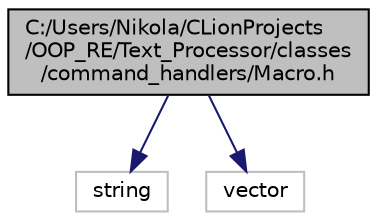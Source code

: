 digraph "C:/Users/Nikola/CLionProjects/OOP_RE/Text_Processor/classes/command_handlers/Macro.h"
{
 // LATEX_PDF_SIZE
  edge [fontname="Helvetica",fontsize="10",labelfontname="Helvetica",labelfontsize="10"];
  node [fontname="Helvetica",fontsize="10",shape=record];
  Node1 [label="C:/Users/Nikola/CLionProjects\l/OOP_RE/Text_Processor/classes\l/command_handlers/Macro.h",height=0.2,width=0.4,color="black", fillcolor="grey75", style="filled", fontcolor="black",tooltip=" "];
  Node1 -> Node2 [color="midnightblue",fontsize="10",style="solid"];
  Node2 [label="string",height=0.2,width=0.4,color="grey75", fillcolor="white", style="filled",tooltip=" "];
  Node1 -> Node3 [color="midnightblue",fontsize="10",style="solid"];
  Node3 [label="vector",height=0.2,width=0.4,color="grey75", fillcolor="white", style="filled",tooltip=" "];
}

